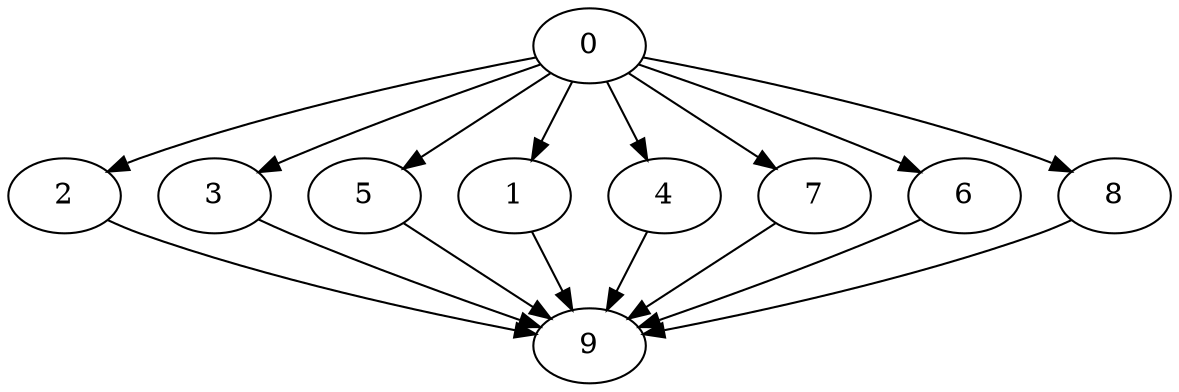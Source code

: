 digraph "Fork_Join_Nodes_10_CCR_0.10_WeightType_Random_GB" {
	graph ["Duplicate states"=0,
		GraphType=F_J,
		"Max states in OPEN"=0,
		Modes="120000ms; topo-ordered tasks, ; Pruning: task equivalence, fixed order ready list, ; F-value: ; Optimisation: best schedule length (\
SL) optimisation on equal, ",
		NumberOfTasks=10,
		"Pruned using list schedule length"=35,
		"States removed from OPEN"=0,
		TargetSystem="Homogeneous-4",
		"Time to schedule (ms)"=84,
		"Total idle time"=189,
		"Total schedule length"=342,
		"Total sequential time"=871,
		"Total states created"=84
	];
	0	["Finish time"=57,
		Processor=0,
		"Start time"=0,
		Weight=57];
	2	["Finish time"=277,
		Processor=1,
		"Start time"=134,
		Weight=143];
	0 -> 2	[Weight=5];
	3	["Finish time"=204,
		Processor=2,
		"Start time"=61,
		Weight=143];
	0 -> 3	[Weight=4];
	5	["Finish time"=194,
		Processor=3,
		"Start time"=66,
		Weight=128];
	0 -> 5	[Weight=9];
	1	["Finish time"=285,
		Processor=0,
		"Start time"=171,
		Weight=114];
	0 -> 1	[Weight=10];
	4	["Finish time"=171,
		Processor=0,
		"Start time"=57,
		Weight=114];
	0 -> 4	[Weight=7];
	7	["Finish time"=134,
		Processor=1,
		"Start time"=91,
		Weight=43];
	0 -> 7	[Weight=2];
	6	["Finish time"=247,
		Processor=2,
		"Start time"=204,
		Weight=43];
	0 -> 6	[Weight=7];
	8	["Finish time"=91,
		Processor=1,
		"Start time"=62,
		Weight=29];
	0 -> 8	[Weight=5];
	9	["Finish time"=342,
		Processor=0,
		"Start time"=285,
		Weight=57];
	2 -> 9	[Weight=5];
	3 -> 9	[Weight=5];
	5 -> 9	[Weight=2];
	1 -> 9	[Weight=6];
	4 -> 9	[Weight=3];
	7 -> 9	[Weight=6];
	6 -> 9	[Weight=4];
	8 -> 9	[Weight=7];
}
